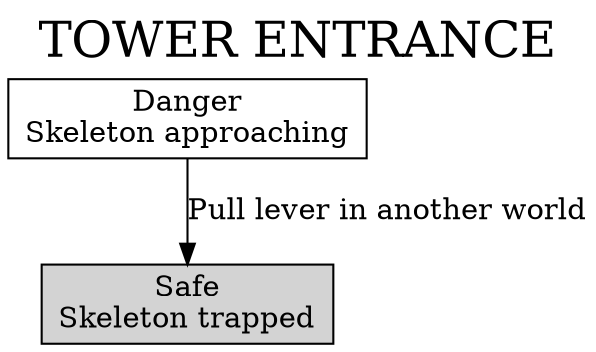 digraph {
  label="TOWER ENTRANCE";
  labelloc=t;
  fontsize=24;
  node [shape=box];
  danger [label="Danger\nSkeleton approaching"];
  safe [label="Safe\nSkeleton trapped",bgcolor="black",style="filled"];
  danger -> safe [label="Pull lever in another world"];
}